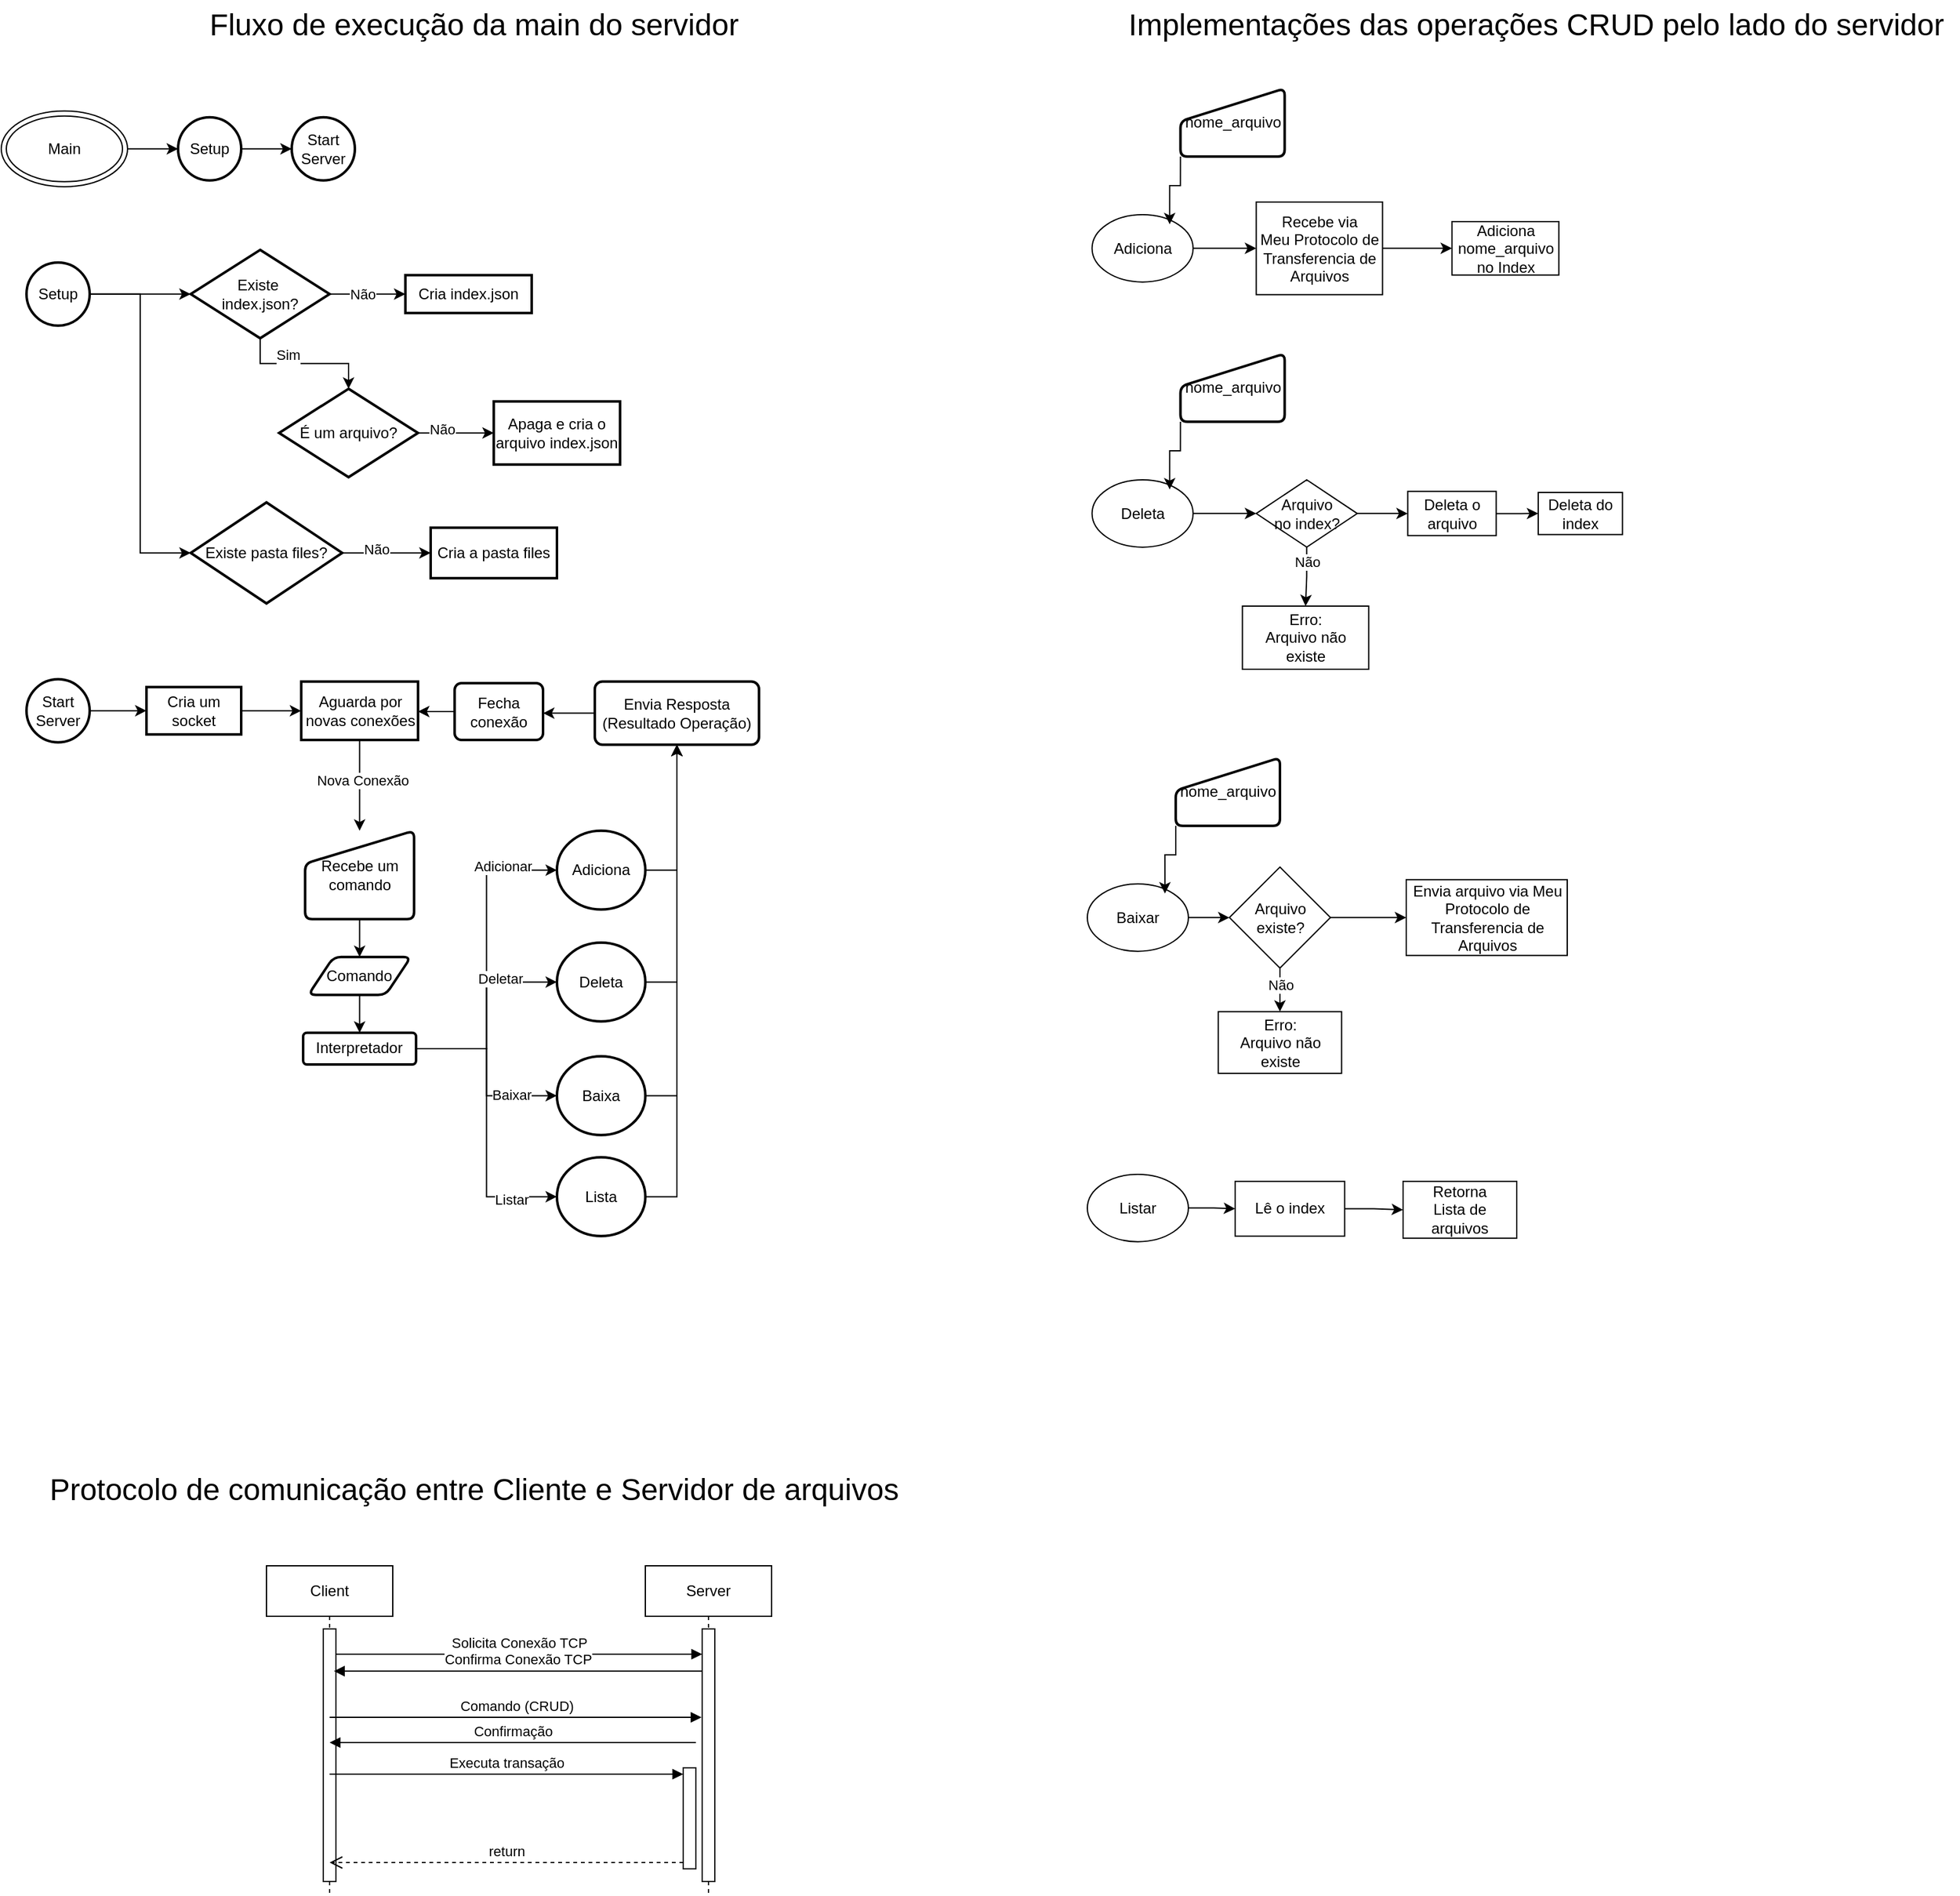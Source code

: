 <mxfile version="26.2.13">
  <diagram id="C5RBs43oDa-KdzZeNtuy" name="Page-1">
    <mxGraphModel dx="1034" dy="613" grid="1" gridSize="10" guides="1" tooltips="1" connect="1" arrows="1" fold="1" page="1" pageScale="1" pageWidth="827" pageHeight="1169" math="0" shadow="0">
      <root>
        <mxCell id="WIyWlLk6GJQsqaUBKTNV-0" />
        <mxCell id="WIyWlLk6GJQsqaUBKTNV-1" parent="WIyWlLk6GJQsqaUBKTNV-0" />
        <mxCell id="AQV6Ltq1wuZ7xdeaDdIy-26" value="" style="edgeStyle=orthogonalEdgeStyle;rounded=0;orthogonalLoop=1;jettySize=auto;html=1;" parent="WIyWlLk6GJQsqaUBKTNV-1" source="AQV6Ltq1wuZ7xdeaDdIy-14" target="AQV6Ltq1wuZ7xdeaDdIy-25" edge="1">
          <mxGeometry relative="1" as="geometry" />
        </mxCell>
        <mxCell id="AQV6Ltq1wuZ7xdeaDdIy-14" value="Setup" style="strokeWidth=2;html=1;shape=mxgraph.flowchart.start_2;whiteSpace=wrap;" parent="WIyWlLk6GJQsqaUBKTNV-1" vertex="1">
          <mxGeometry x="180" y="132.88" width="50" height="50" as="geometry" />
        </mxCell>
        <mxCell id="AQV6Ltq1wuZ7xdeaDdIy-18" value="" style="edgeStyle=orthogonalEdgeStyle;rounded=0;orthogonalLoop=1;jettySize=auto;html=1;" parent="WIyWlLk6GJQsqaUBKTNV-1" source="AQV6Ltq1wuZ7xdeaDdIy-17" target="AQV6Ltq1wuZ7xdeaDdIy-14" edge="1">
          <mxGeometry relative="1" as="geometry" />
        </mxCell>
        <mxCell id="AQV6Ltq1wuZ7xdeaDdIy-17" value="&lt;div&gt;Main&lt;/div&gt;" style="ellipse;shape=doubleEllipse;whiteSpace=wrap;html=1;" parent="WIyWlLk6GJQsqaUBKTNV-1" vertex="1">
          <mxGeometry x="40" y="127.88" width="100" height="60" as="geometry" />
        </mxCell>
        <mxCell id="AQV6Ltq1wuZ7xdeaDdIy-32" value="" style="edgeStyle=orthogonalEdgeStyle;rounded=0;orthogonalLoop=1;jettySize=auto;html=1;" parent="WIyWlLk6GJQsqaUBKTNV-1" source="AQV6Ltq1wuZ7xdeaDdIy-20" target="AQV6Ltq1wuZ7xdeaDdIy-31" edge="1">
          <mxGeometry relative="1" as="geometry">
            <Array as="points">
              <mxPoint x="180" y="272.88" />
              <mxPoint x="180" y="272.88" />
            </Array>
          </mxGeometry>
        </mxCell>
        <mxCell id="AQV6Ltq1wuZ7xdeaDdIy-49" value="" style="edgeStyle=orthogonalEdgeStyle;rounded=0;orthogonalLoop=1;jettySize=auto;html=1;" parent="WIyWlLk6GJQsqaUBKTNV-1" source="AQV6Ltq1wuZ7xdeaDdIy-20" target="AQV6Ltq1wuZ7xdeaDdIy-48" edge="1">
          <mxGeometry relative="1" as="geometry">
            <Array as="points">
              <mxPoint x="150" y="272.88" />
              <mxPoint x="150" y="477.88" />
            </Array>
          </mxGeometry>
        </mxCell>
        <mxCell id="AQV6Ltq1wuZ7xdeaDdIy-20" value="&lt;div&gt;Setup&lt;/div&gt;" style="strokeWidth=2;html=1;shape=mxgraph.flowchart.start_2;whiteSpace=wrap;" parent="WIyWlLk6GJQsqaUBKTNV-1" vertex="1">
          <mxGeometry x="60" y="247.88" width="50" height="50" as="geometry" />
        </mxCell>
        <mxCell id="AQV6Ltq1wuZ7xdeaDdIy-25" value="&lt;div&gt;Start Server&lt;/div&gt;" style="strokeWidth=2;html=1;shape=mxgraph.flowchart.start_2;whiteSpace=wrap;" parent="WIyWlLk6GJQsqaUBKTNV-1" vertex="1">
          <mxGeometry x="270" y="132.88" width="50" height="50" as="geometry" />
        </mxCell>
        <mxCell id="AQV6Ltq1wuZ7xdeaDdIy-36" value="" style="edgeStyle=orthogonalEdgeStyle;rounded=0;orthogonalLoop=1;jettySize=auto;html=1;" parent="WIyWlLk6GJQsqaUBKTNV-1" source="AQV6Ltq1wuZ7xdeaDdIy-31" target="AQV6Ltq1wuZ7xdeaDdIy-35" edge="1">
          <mxGeometry relative="1" as="geometry" />
        </mxCell>
        <mxCell id="AQV6Ltq1wuZ7xdeaDdIy-37" value="&lt;div&gt;Não&lt;/div&gt;" style="edgeLabel;html=1;align=center;verticalAlign=middle;resizable=0;points=[];" parent="AQV6Ltq1wuZ7xdeaDdIy-36" vertex="1" connectable="0">
          <mxGeometry x="-0.158" relative="1" as="geometry">
            <mxPoint as="offset" />
          </mxGeometry>
        </mxCell>
        <mxCell id="AQV6Ltq1wuZ7xdeaDdIy-43" value="" style="edgeStyle=orthogonalEdgeStyle;rounded=0;orthogonalLoop=1;jettySize=auto;html=1;" parent="WIyWlLk6GJQsqaUBKTNV-1" source="AQV6Ltq1wuZ7xdeaDdIy-31" target="AQV6Ltq1wuZ7xdeaDdIy-42" edge="1">
          <mxGeometry relative="1" as="geometry" />
        </mxCell>
        <mxCell id="AQV6Ltq1wuZ7xdeaDdIy-44" value="&lt;div&gt;Sim&lt;/div&gt;&lt;div&gt;&lt;br&gt;&lt;/div&gt;" style="edgeLabel;html=1;align=center;verticalAlign=middle;resizable=0;points=[];" parent="AQV6Ltq1wuZ7xdeaDdIy-43" vertex="1" connectable="0">
          <mxGeometry x="-0.246" relative="1" as="geometry">
            <mxPoint as="offset" />
          </mxGeometry>
        </mxCell>
        <mxCell id="AQV6Ltq1wuZ7xdeaDdIy-31" value="&lt;div&gt;Existe&amp;nbsp;&lt;/div&gt;&lt;div&gt;index.json?&lt;/div&gt;" style="strokeWidth=2;html=1;shape=mxgraph.flowchart.decision;whiteSpace=wrap;" parent="WIyWlLk6GJQsqaUBKTNV-1" vertex="1">
          <mxGeometry x="190" y="237.88" width="110" height="70" as="geometry" />
        </mxCell>
        <mxCell id="AQV6Ltq1wuZ7xdeaDdIy-35" value="&lt;div&gt;Cria index.json&lt;/div&gt;" style="whiteSpace=wrap;html=1;strokeWidth=2;" parent="WIyWlLk6GJQsqaUBKTNV-1" vertex="1">
          <mxGeometry x="360" y="257.88" width="100" height="30" as="geometry" />
        </mxCell>
        <mxCell id="AQV6Ltq1wuZ7xdeaDdIy-46" value="" style="edgeStyle=orthogonalEdgeStyle;rounded=0;orthogonalLoop=1;jettySize=auto;html=1;" parent="WIyWlLk6GJQsqaUBKTNV-1" source="AQV6Ltq1wuZ7xdeaDdIy-42" target="AQV6Ltq1wuZ7xdeaDdIy-45" edge="1">
          <mxGeometry relative="1" as="geometry" />
        </mxCell>
        <mxCell id="AQV6Ltq1wuZ7xdeaDdIy-47" value="&lt;div&gt;Não&lt;/div&gt;" style="edgeLabel;html=1;align=center;verticalAlign=middle;resizable=0;points=[];" parent="AQV6Ltq1wuZ7xdeaDdIy-46" vertex="1" connectable="0">
          <mxGeometry x="-0.369" y="3" relative="1" as="geometry">
            <mxPoint as="offset" />
          </mxGeometry>
        </mxCell>
        <mxCell id="AQV6Ltq1wuZ7xdeaDdIy-42" value="É um arquivo?" style="strokeWidth=2;html=1;shape=mxgraph.flowchart.decision;whiteSpace=wrap;" parent="WIyWlLk6GJQsqaUBKTNV-1" vertex="1">
          <mxGeometry x="260" y="347.88" width="110" height="70" as="geometry" />
        </mxCell>
        <mxCell id="AQV6Ltq1wuZ7xdeaDdIy-45" value="&lt;div&gt;Apaga e cria o arquivo index.json&lt;/div&gt;" style="whiteSpace=wrap;html=1;strokeWidth=2;" parent="WIyWlLk6GJQsqaUBKTNV-1" vertex="1">
          <mxGeometry x="430" y="357.88" width="100" height="50" as="geometry" />
        </mxCell>
        <mxCell id="AQV6Ltq1wuZ7xdeaDdIy-53" value="" style="edgeStyle=orthogonalEdgeStyle;rounded=0;orthogonalLoop=1;jettySize=auto;html=1;" parent="WIyWlLk6GJQsqaUBKTNV-1" source="AQV6Ltq1wuZ7xdeaDdIy-48" target="AQV6Ltq1wuZ7xdeaDdIy-52" edge="1">
          <mxGeometry relative="1" as="geometry" />
        </mxCell>
        <mxCell id="AQV6Ltq1wuZ7xdeaDdIy-54" value="&lt;div&gt;Não&lt;/div&gt;" style="edgeLabel;html=1;align=center;verticalAlign=middle;resizable=0;points=[];" parent="AQV6Ltq1wuZ7xdeaDdIy-53" vertex="1" connectable="0">
          <mxGeometry x="-0.229" y="3" relative="1" as="geometry">
            <mxPoint as="offset" />
          </mxGeometry>
        </mxCell>
        <mxCell id="AQV6Ltq1wuZ7xdeaDdIy-48" value="&lt;div&gt;Existe pasta files?&lt;/div&gt;" style="rhombus;whiteSpace=wrap;html=1;strokeWidth=2;" parent="WIyWlLk6GJQsqaUBKTNV-1" vertex="1">
          <mxGeometry x="190" y="437.88" width="120" height="80" as="geometry" />
        </mxCell>
        <mxCell id="AQV6Ltq1wuZ7xdeaDdIy-52" value="&lt;div&gt;Cria a pasta files&lt;/div&gt;" style="whiteSpace=wrap;html=1;strokeWidth=2;" parent="WIyWlLk6GJQsqaUBKTNV-1" vertex="1">
          <mxGeometry x="380" y="457.88" width="100" height="40" as="geometry" />
        </mxCell>
        <mxCell id="AQV6Ltq1wuZ7xdeaDdIy-57" value="" style="edgeStyle=orthogonalEdgeStyle;rounded=0;orthogonalLoop=1;jettySize=auto;html=1;" parent="WIyWlLk6GJQsqaUBKTNV-1" source="AQV6Ltq1wuZ7xdeaDdIy-55" target="AQV6Ltq1wuZ7xdeaDdIy-56" edge="1">
          <mxGeometry relative="1" as="geometry" />
        </mxCell>
        <mxCell id="AQV6Ltq1wuZ7xdeaDdIy-55" value="Start&lt;br&gt;Server" style="strokeWidth=2;html=1;shape=mxgraph.flowchart.start_2;whiteSpace=wrap;" parent="WIyWlLk6GJQsqaUBKTNV-1" vertex="1">
          <mxGeometry x="60" y="577.88" width="50" height="50" as="geometry" />
        </mxCell>
        <mxCell id="AQV6Ltq1wuZ7xdeaDdIy-59" value="" style="edgeStyle=orthogonalEdgeStyle;rounded=0;orthogonalLoop=1;jettySize=auto;html=1;" parent="WIyWlLk6GJQsqaUBKTNV-1" source="AQV6Ltq1wuZ7xdeaDdIy-56" target="AQV6Ltq1wuZ7xdeaDdIy-58" edge="1">
          <mxGeometry relative="1" as="geometry" />
        </mxCell>
        <mxCell id="AQV6Ltq1wuZ7xdeaDdIy-56" value="Cria um socket" style="whiteSpace=wrap;html=1;strokeWidth=2;" parent="WIyWlLk6GJQsqaUBKTNV-1" vertex="1">
          <mxGeometry x="155" y="584.13" width="75" height="37.5" as="geometry" />
        </mxCell>
        <mxCell id="AQV6Ltq1wuZ7xdeaDdIy-71" value="" style="edgeStyle=orthogonalEdgeStyle;rounded=0;orthogonalLoop=1;jettySize=auto;html=1;" parent="WIyWlLk6GJQsqaUBKTNV-1" source="AQV6Ltq1wuZ7xdeaDdIy-58" target="AQV6Ltq1wuZ7xdeaDdIy-70" edge="1">
          <mxGeometry relative="1" as="geometry" />
        </mxCell>
        <mxCell id="AQV6Ltq1wuZ7xdeaDdIy-73" value="Nova Conexão" style="edgeLabel;html=1;align=center;verticalAlign=middle;resizable=0;points=[];" parent="AQV6Ltq1wuZ7xdeaDdIy-71" vertex="1" connectable="0">
          <mxGeometry x="-0.108" y="2" relative="1" as="geometry">
            <mxPoint as="offset" />
          </mxGeometry>
        </mxCell>
        <mxCell id="AQV6Ltq1wuZ7xdeaDdIy-58" value="&lt;div&gt;Aguarda por &lt;br&gt;&lt;/div&gt;&lt;div&gt;novas conexões&lt;/div&gt;" style="whiteSpace=wrap;html=1;strokeWidth=2;" parent="WIyWlLk6GJQsqaUBKTNV-1" vertex="1">
          <mxGeometry x="277.5" y="579.76" width="92.5" height="46.25" as="geometry" />
        </mxCell>
        <mxCell id="AQV6Ltq1wuZ7xdeaDdIy-76" value="" style="edgeStyle=orthogonalEdgeStyle;rounded=0;orthogonalLoop=1;jettySize=auto;html=1;" parent="WIyWlLk6GJQsqaUBKTNV-1" source="AQV6Ltq1wuZ7xdeaDdIy-70" target="AQV6Ltq1wuZ7xdeaDdIy-75" edge="1">
          <mxGeometry relative="1" as="geometry" />
        </mxCell>
        <mxCell id="AQV6Ltq1wuZ7xdeaDdIy-70" value="Recebe um comando" style="html=1;strokeWidth=2;shape=manualInput;whiteSpace=wrap;rounded=1;size=26;arcSize=11;" parent="WIyWlLk6GJQsqaUBKTNV-1" vertex="1">
          <mxGeometry x="280.62" y="697.88" width="86.25" height="70" as="geometry" />
        </mxCell>
        <mxCell id="AQV6Ltq1wuZ7xdeaDdIy-78" value="" style="edgeStyle=orthogonalEdgeStyle;rounded=0;orthogonalLoop=1;jettySize=auto;html=1;" parent="WIyWlLk6GJQsqaUBKTNV-1" source="AQV6Ltq1wuZ7xdeaDdIy-75" target="AQV6Ltq1wuZ7xdeaDdIy-77" edge="1">
          <mxGeometry relative="1" as="geometry" />
        </mxCell>
        <mxCell id="AQV6Ltq1wuZ7xdeaDdIy-75" value="&lt;div&gt;Comando&lt;/div&gt;" style="shape=parallelogram;perimeter=parallelogramPerimeter;whiteSpace=wrap;html=1;fixedSize=1;strokeWidth=2;rounded=1;arcSize=12;" parent="WIyWlLk6GJQsqaUBKTNV-1" vertex="1">
          <mxGeometry x="283.11" y="797.88" width="81.26" height="30" as="geometry" />
        </mxCell>
        <mxCell id="AQV6Ltq1wuZ7xdeaDdIy-88" style="edgeStyle=orthogonalEdgeStyle;rounded=0;orthogonalLoop=1;jettySize=auto;html=1;entryX=0;entryY=0.5;entryDx=0;entryDy=0;exitX=1;exitY=0.5;exitDx=0;exitDy=0;" parent="WIyWlLk6GJQsqaUBKTNV-1" source="AQV6Ltq1wuZ7xdeaDdIy-77" target="AQV6Ltq1wuZ7xdeaDdIy-80" edge="1">
          <mxGeometry relative="1" as="geometry">
            <mxPoint x="430" y="877.88" as="sourcePoint" />
          </mxGeometry>
        </mxCell>
        <mxCell id="AQV6Ltq1wuZ7xdeaDdIy-92" value="Adicionar" style="edgeLabel;html=1;align=center;verticalAlign=middle;resizable=0;points=[];" parent="AQV6Ltq1wuZ7xdeaDdIy-88" vertex="1" connectable="0">
          <mxGeometry x="0.66" y="3" relative="1" as="geometry">
            <mxPoint as="offset" />
          </mxGeometry>
        </mxCell>
        <mxCell id="AQV6Ltq1wuZ7xdeaDdIy-89" style="edgeStyle=orthogonalEdgeStyle;rounded=0;orthogonalLoop=1;jettySize=auto;html=1;exitX=1;exitY=0.5;exitDx=0;exitDy=0;entryX=0;entryY=0.5;entryDx=0;entryDy=0;" parent="WIyWlLk6GJQsqaUBKTNV-1" source="AQV6Ltq1wuZ7xdeaDdIy-77" target="AQV6Ltq1wuZ7xdeaDdIy-82" edge="1">
          <mxGeometry relative="1" as="geometry" />
        </mxCell>
        <mxCell id="AQV6Ltq1wuZ7xdeaDdIy-93" value="Deletar" style="edgeLabel;html=1;align=center;verticalAlign=middle;resizable=0;points=[];" parent="AQV6Ltq1wuZ7xdeaDdIy-89" vertex="1" connectable="0">
          <mxGeometry x="0.456" y="3" relative="1" as="geometry">
            <mxPoint as="offset" />
          </mxGeometry>
        </mxCell>
        <mxCell id="AQV6Ltq1wuZ7xdeaDdIy-90" style="edgeStyle=orthogonalEdgeStyle;rounded=0;orthogonalLoop=1;jettySize=auto;html=1;exitX=1;exitY=0.5;exitDx=0;exitDy=0;entryX=0;entryY=0.5;entryDx=0;entryDy=0;" parent="WIyWlLk6GJQsqaUBKTNV-1" source="AQV6Ltq1wuZ7xdeaDdIy-77" target="AQV6Ltq1wuZ7xdeaDdIy-83" edge="1">
          <mxGeometry relative="1" as="geometry" />
        </mxCell>
        <mxCell id="AQV6Ltq1wuZ7xdeaDdIy-94" value="Baixar" style="edgeLabel;html=1;align=center;verticalAlign=middle;resizable=0;points=[];" parent="AQV6Ltq1wuZ7xdeaDdIy-90" vertex="1" connectable="0">
          <mxGeometry x="0.512" y="1" relative="1" as="geometry">
            <mxPoint as="offset" />
          </mxGeometry>
        </mxCell>
        <mxCell id="AQV6Ltq1wuZ7xdeaDdIy-91" style="edgeStyle=orthogonalEdgeStyle;rounded=0;orthogonalLoop=1;jettySize=auto;html=1;exitX=1;exitY=0.5;exitDx=0;exitDy=0;entryX=0;entryY=0.5;entryDx=0;entryDy=0;" parent="WIyWlLk6GJQsqaUBKTNV-1" source="AQV6Ltq1wuZ7xdeaDdIy-77" target="AQV6Ltq1wuZ7xdeaDdIy-86" edge="1">
          <mxGeometry relative="1" as="geometry" />
        </mxCell>
        <mxCell id="AQV6Ltq1wuZ7xdeaDdIy-95" value="Listar" style="edgeLabel;html=1;align=center;verticalAlign=middle;resizable=0;points=[];" parent="AQV6Ltq1wuZ7xdeaDdIy-91" vertex="1" connectable="0">
          <mxGeometry x="0.682" y="-2" relative="1" as="geometry">
            <mxPoint as="offset" />
          </mxGeometry>
        </mxCell>
        <mxCell id="AQV6Ltq1wuZ7xdeaDdIy-77" value="Interpretador" style="whiteSpace=wrap;html=1;strokeWidth=2;rounded=1;arcSize=12;" parent="WIyWlLk6GJQsqaUBKTNV-1" vertex="1">
          <mxGeometry x="279.05" y="857.88" width="89.39" height="25.16" as="geometry" />
        </mxCell>
        <mxCell id="AQV6Ltq1wuZ7xdeaDdIy-107" value="" style="edgeStyle=orthogonalEdgeStyle;rounded=0;orthogonalLoop=1;jettySize=auto;html=1;" parent="WIyWlLk6GJQsqaUBKTNV-1" source="AQV6Ltq1wuZ7xdeaDdIy-80" target="AQV6Ltq1wuZ7xdeaDdIy-106" edge="1">
          <mxGeometry relative="1" as="geometry">
            <Array as="points">
              <mxPoint x="575" y="728.88" />
            </Array>
          </mxGeometry>
        </mxCell>
        <mxCell id="AQV6Ltq1wuZ7xdeaDdIy-80" value="Adiciona" style="ellipse;whiteSpace=wrap;html=1;strokeWidth=2;rounded=1;arcSize=12;" parent="WIyWlLk6GJQsqaUBKTNV-1" vertex="1">
          <mxGeometry x="480" y="697.88" width="70" height="62.42" as="geometry" />
        </mxCell>
        <mxCell id="AQV6Ltq1wuZ7xdeaDdIy-112" style="edgeStyle=orthogonalEdgeStyle;rounded=0;orthogonalLoop=1;jettySize=auto;html=1;exitX=1;exitY=0.5;exitDx=0;exitDy=0;entryX=0.5;entryY=1;entryDx=0;entryDy=0;" parent="WIyWlLk6GJQsqaUBKTNV-1" source="AQV6Ltq1wuZ7xdeaDdIy-82" target="AQV6Ltq1wuZ7xdeaDdIy-106" edge="1">
          <mxGeometry relative="1" as="geometry" />
        </mxCell>
        <mxCell id="AQV6Ltq1wuZ7xdeaDdIy-82" value="Deleta" style="ellipse;whiteSpace=wrap;html=1;strokeWidth=2;rounded=1;arcSize=12;" parent="WIyWlLk6GJQsqaUBKTNV-1" vertex="1">
          <mxGeometry x="480" y="786.51" width="70" height="62.42" as="geometry" />
        </mxCell>
        <mxCell id="AQV6Ltq1wuZ7xdeaDdIy-113" style="edgeStyle=orthogonalEdgeStyle;rounded=0;orthogonalLoop=1;jettySize=auto;html=1;exitX=1;exitY=0.5;exitDx=0;exitDy=0;entryX=0.5;entryY=1;entryDx=0;entryDy=0;" parent="WIyWlLk6GJQsqaUBKTNV-1" source="AQV6Ltq1wuZ7xdeaDdIy-83" target="AQV6Ltq1wuZ7xdeaDdIy-106" edge="1">
          <mxGeometry relative="1" as="geometry" />
        </mxCell>
        <mxCell id="AQV6Ltq1wuZ7xdeaDdIy-83" value="&lt;div&gt;Baixa&lt;/div&gt;" style="ellipse;whiteSpace=wrap;html=1;strokeWidth=2;rounded=1;arcSize=12;" parent="WIyWlLk6GJQsqaUBKTNV-1" vertex="1">
          <mxGeometry x="480" y="876.51" width="70" height="62.42" as="geometry" />
        </mxCell>
        <mxCell id="AQV6Ltq1wuZ7xdeaDdIy-115" style="edgeStyle=orthogonalEdgeStyle;rounded=0;orthogonalLoop=1;jettySize=auto;html=1;exitX=1;exitY=0.5;exitDx=0;exitDy=0;entryX=0.5;entryY=1;entryDx=0;entryDy=0;" parent="WIyWlLk6GJQsqaUBKTNV-1" source="AQV6Ltq1wuZ7xdeaDdIy-86" target="AQV6Ltq1wuZ7xdeaDdIy-106" edge="1">
          <mxGeometry relative="1" as="geometry" />
        </mxCell>
        <mxCell id="AQV6Ltq1wuZ7xdeaDdIy-86" value="Lista" style="ellipse;whiteSpace=wrap;html=1;strokeWidth=2;rounded=1;arcSize=12;" parent="WIyWlLk6GJQsqaUBKTNV-1" vertex="1">
          <mxGeometry x="480" y="956.51" width="70" height="62.42" as="geometry" />
        </mxCell>
        <mxCell id="AQV6Ltq1wuZ7xdeaDdIy-111" value="" style="edgeStyle=orthogonalEdgeStyle;rounded=0;orthogonalLoop=1;jettySize=auto;html=1;" parent="WIyWlLk6GJQsqaUBKTNV-1" source="AQV6Ltq1wuZ7xdeaDdIy-106" target="AQV6Ltq1wuZ7xdeaDdIy-108" edge="1">
          <mxGeometry relative="1" as="geometry">
            <Array as="points">
              <mxPoint x="490" y="603.88" />
              <mxPoint x="490" y="603.88" />
            </Array>
          </mxGeometry>
        </mxCell>
        <mxCell id="AQV6Ltq1wuZ7xdeaDdIy-106" value="Envia Resposta&lt;br&gt;(Resultado Operação)" style="whiteSpace=wrap;html=1;strokeWidth=2;rounded=1;arcSize=12;" parent="WIyWlLk6GJQsqaUBKTNV-1" vertex="1">
          <mxGeometry x="510" y="579.76" width="130" height="50" as="geometry" />
        </mxCell>
        <mxCell id="AQV6Ltq1wuZ7xdeaDdIy-110" style="edgeStyle=orthogonalEdgeStyle;rounded=0;orthogonalLoop=1;jettySize=auto;html=1;exitX=0;exitY=0.5;exitDx=0;exitDy=0;entryX=1;entryY=0.5;entryDx=0;entryDy=0;" parent="WIyWlLk6GJQsqaUBKTNV-1" source="AQV6Ltq1wuZ7xdeaDdIy-108" target="AQV6Ltq1wuZ7xdeaDdIy-58" edge="1">
          <mxGeometry relative="1" as="geometry" />
        </mxCell>
        <mxCell id="AQV6Ltq1wuZ7xdeaDdIy-108" value="&lt;div&gt;Fecha conexão&lt;/div&gt;" style="rounded=1;whiteSpace=wrap;html=1;strokeWidth=2;arcSize=12;" parent="WIyWlLk6GJQsqaUBKTNV-1" vertex="1">
          <mxGeometry x="399" y="581.02" width="70" height="44.99" as="geometry" />
        </mxCell>
        <mxCell id="wBAJnolEOKedtaq8j_Ej-4" style="edgeStyle=orthogonalEdgeStyle;rounded=0;orthogonalLoop=1;jettySize=auto;html=1;entryX=0;entryY=0.5;entryDx=0;entryDy=0;" edge="1" parent="WIyWlLk6GJQsqaUBKTNV-1" source="pnvKoBJKZdN2tV3ARTNS-0" target="wBAJnolEOKedtaq8j_Ej-1">
          <mxGeometry relative="1" as="geometry" />
        </mxCell>
        <mxCell id="pnvKoBJKZdN2tV3ARTNS-0" value="&lt;div&gt;Adiciona&lt;/div&gt;" style="ellipse;whiteSpace=wrap;html=1;" parent="WIyWlLk6GJQsqaUBKTNV-1" vertex="1">
          <mxGeometry x="903.74" y="210" width="80" height="53.33" as="geometry" />
        </mxCell>
        <mxCell id="pnvKoBJKZdN2tV3ARTNS-1" value="nome_arquivo" style="html=1;strokeWidth=2;shape=manualInput;whiteSpace=wrap;rounded=1;size=26;arcSize=11;" parent="WIyWlLk6GJQsqaUBKTNV-1" vertex="1">
          <mxGeometry x="973.74" y="110" width="82.5" height="54" as="geometry" />
        </mxCell>
        <mxCell id="pnvKoBJKZdN2tV3ARTNS-3" style="edgeStyle=orthogonalEdgeStyle;rounded=0;orthogonalLoop=1;jettySize=auto;html=1;exitX=0;exitY=1;exitDx=0;exitDy=0;entryX=0.768;entryY=0.142;entryDx=0;entryDy=0;entryPerimeter=0;" parent="WIyWlLk6GJQsqaUBKTNV-1" source="pnvKoBJKZdN2tV3ARTNS-1" target="pnvKoBJKZdN2tV3ARTNS-0" edge="1">
          <mxGeometry relative="1" as="geometry" />
        </mxCell>
        <mxCell id="pnvKoBJKZdN2tV3ARTNS-15" value="Adiciona&lt;br&gt;nome_arquivo&lt;br&gt;no Index" style="whiteSpace=wrap;html=1;" parent="WIyWlLk6GJQsqaUBKTNV-1" vertex="1">
          <mxGeometry x="1188.74" y="215.51" width="84.6" height="42.3" as="geometry" />
        </mxCell>
        <mxCell id="pnvKoBJKZdN2tV3ARTNS-37" value="" style="edgeStyle=orthogonalEdgeStyle;rounded=0;orthogonalLoop=1;jettySize=auto;html=1;" parent="WIyWlLk6GJQsqaUBKTNV-1" source="pnvKoBJKZdN2tV3ARTNS-21" target="pnvKoBJKZdN2tV3ARTNS-36" edge="1">
          <mxGeometry relative="1" as="geometry" />
        </mxCell>
        <mxCell id="pnvKoBJKZdN2tV3ARTNS-21" value="Deleta" style="ellipse;whiteSpace=wrap;html=1;" parent="WIyWlLk6GJQsqaUBKTNV-1" vertex="1">
          <mxGeometry x="903.74" y="420" width="80" height="53.33" as="geometry" />
        </mxCell>
        <mxCell id="pnvKoBJKZdN2tV3ARTNS-22" value="nome_arquivo" style="html=1;strokeWidth=2;shape=manualInput;whiteSpace=wrap;rounded=1;size=26;arcSize=11;" parent="WIyWlLk6GJQsqaUBKTNV-1" vertex="1">
          <mxGeometry x="973.74" y="320" width="82.5" height="54" as="geometry" />
        </mxCell>
        <mxCell id="pnvKoBJKZdN2tV3ARTNS-23" style="edgeStyle=orthogonalEdgeStyle;rounded=0;orthogonalLoop=1;jettySize=auto;html=1;exitX=0;exitY=1;exitDx=0;exitDy=0;entryX=0.768;entryY=0.142;entryDx=0;entryDy=0;entryPerimeter=0;" parent="WIyWlLk6GJQsqaUBKTNV-1" source="pnvKoBJKZdN2tV3ARTNS-22" target="pnvKoBJKZdN2tV3ARTNS-21" edge="1">
          <mxGeometry relative="1" as="geometry" />
        </mxCell>
        <mxCell id="pnvKoBJKZdN2tV3ARTNS-39" value="" style="edgeStyle=orthogonalEdgeStyle;rounded=0;orthogonalLoop=1;jettySize=auto;html=1;" parent="WIyWlLk6GJQsqaUBKTNV-1" source="pnvKoBJKZdN2tV3ARTNS-36" target="pnvKoBJKZdN2tV3ARTNS-38" edge="1">
          <mxGeometry relative="1" as="geometry" />
        </mxCell>
        <mxCell id="pnvKoBJKZdN2tV3ARTNS-40" value="Não" style="edgeLabel;html=1;align=center;verticalAlign=middle;resizable=0;points=[];" parent="pnvKoBJKZdN2tV3ARTNS-39" vertex="1" connectable="0">
          <mxGeometry x="-0.545" relative="1" as="geometry">
            <mxPoint as="offset" />
          </mxGeometry>
        </mxCell>
        <mxCell id="pnvKoBJKZdN2tV3ARTNS-42" value="" style="edgeStyle=orthogonalEdgeStyle;rounded=0;orthogonalLoop=1;jettySize=auto;html=1;" parent="WIyWlLk6GJQsqaUBKTNV-1" source="pnvKoBJKZdN2tV3ARTNS-36" target="pnvKoBJKZdN2tV3ARTNS-41" edge="1">
          <mxGeometry relative="1" as="geometry" />
        </mxCell>
        <mxCell id="pnvKoBJKZdN2tV3ARTNS-36" value="Arquivo&lt;br&gt;no index?" style="rhombus;whiteSpace=wrap;html=1;" parent="WIyWlLk6GJQsqaUBKTNV-1" vertex="1">
          <mxGeometry x="1033.74" y="419.99" width="80" height="53.34" as="geometry" />
        </mxCell>
        <mxCell id="pnvKoBJKZdN2tV3ARTNS-38" value="Erro:&lt;br&gt;Arquivo não existe" style="whiteSpace=wrap;html=1;" parent="WIyWlLk6GJQsqaUBKTNV-1" vertex="1">
          <mxGeometry x="1022.79" y="520" width="100" height="50" as="geometry" />
        </mxCell>
        <mxCell id="pnvKoBJKZdN2tV3ARTNS-44" value="" style="edgeStyle=orthogonalEdgeStyle;rounded=0;orthogonalLoop=1;jettySize=auto;html=1;" parent="WIyWlLk6GJQsqaUBKTNV-1" source="pnvKoBJKZdN2tV3ARTNS-41" target="pnvKoBJKZdN2tV3ARTNS-43" edge="1">
          <mxGeometry relative="1" as="geometry" />
        </mxCell>
        <mxCell id="pnvKoBJKZdN2tV3ARTNS-41" value="Deleta o arquivo" style="whiteSpace=wrap;html=1;" parent="WIyWlLk6GJQsqaUBKTNV-1" vertex="1">
          <mxGeometry x="1153.72" y="429.15" width="70.02" height="35.01" as="geometry" />
        </mxCell>
        <mxCell id="pnvKoBJKZdN2tV3ARTNS-43" value="Deleta do index" style="whiteSpace=wrap;html=1;" parent="WIyWlLk6GJQsqaUBKTNV-1" vertex="1">
          <mxGeometry x="1257.06" y="429.99" width="66.68" height="33.34" as="geometry" />
        </mxCell>
        <mxCell id="pnvKoBJKZdN2tV3ARTNS-66" value="" style="edgeStyle=orthogonalEdgeStyle;rounded=0;orthogonalLoop=1;jettySize=auto;html=1;" parent="WIyWlLk6GJQsqaUBKTNV-1" source="pnvKoBJKZdN2tV3ARTNS-48" target="pnvKoBJKZdN2tV3ARTNS-65" edge="1">
          <mxGeometry relative="1" as="geometry" />
        </mxCell>
        <mxCell id="pnvKoBJKZdN2tV3ARTNS-48" value="Baixar" style="ellipse;whiteSpace=wrap;html=1;" parent="WIyWlLk6GJQsqaUBKTNV-1" vertex="1">
          <mxGeometry x="900" y="740" width="80" height="53.33" as="geometry" />
        </mxCell>
        <mxCell id="pnvKoBJKZdN2tV3ARTNS-49" value="nome_arquivo" style="html=1;strokeWidth=2;shape=manualInput;whiteSpace=wrap;rounded=1;size=26;arcSize=11;" parent="WIyWlLk6GJQsqaUBKTNV-1" vertex="1">
          <mxGeometry x="970" y="640" width="82.5" height="54" as="geometry" />
        </mxCell>
        <mxCell id="pnvKoBJKZdN2tV3ARTNS-50" style="edgeStyle=orthogonalEdgeStyle;rounded=0;orthogonalLoop=1;jettySize=auto;html=1;exitX=0;exitY=1;exitDx=0;exitDy=0;entryX=0.768;entryY=0.142;entryDx=0;entryDy=0;entryPerimeter=0;" parent="WIyWlLk6GJQsqaUBKTNV-1" source="pnvKoBJKZdN2tV3ARTNS-49" target="pnvKoBJKZdN2tV3ARTNS-48" edge="1">
          <mxGeometry relative="1" as="geometry" />
        </mxCell>
        <mxCell id="pnvKoBJKZdN2tV3ARTNS-68" value="" style="edgeStyle=orthogonalEdgeStyle;rounded=0;orthogonalLoop=1;jettySize=auto;html=1;" parent="WIyWlLk6GJQsqaUBKTNV-1" source="pnvKoBJKZdN2tV3ARTNS-65" target="pnvKoBJKZdN2tV3ARTNS-67" edge="1">
          <mxGeometry relative="1" as="geometry" />
        </mxCell>
        <mxCell id="pnvKoBJKZdN2tV3ARTNS-69" value="Não" style="edgeLabel;html=1;align=center;verticalAlign=middle;resizable=0;points=[];" parent="pnvKoBJKZdN2tV3ARTNS-68" vertex="1" connectable="0">
          <mxGeometry x="-0.399" relative="1" as="geometry">
            <mxPoint as="offset" />
          </mxGeometry>
        </mxCell>
        <mxCell id="wBAJnolEOKedtaq8j_Ej-6" value="" style="edgeStyle=orthogonalEdgeStyle;rounded=0;orthogonalLoop=1;jettySize=auto;html=1;" edge="1" parent="WIyWlLk6GJQsqaUBKTNV-1" source="pnvKoBJKZdN2tV3ARTNS-65" target="wBAJnolEOKedtaq8j_Ej-5">
          <mxGeometry relative="1" as="geometry" />
        </mxCell>
        <mxCell id="pnvKoBJKZdN2tV3ARTNS-65" value="Arquivo existe?" style="rhombus;whiteSpace=wrap;html=1;" parent="WIyWlLk6GJQsqaUBKTNV-1" vertex="1">
          <mxGeometry x="1012.5" y="726.665" width="80" height="80" as="geometry" />
        </mxCell>
        <mxCell id="pnvKoBJKZdN2tV3ARTNS-67" value="Erro:&lt;br&gt;Arquivo não existe" style="whiteSpace=wrap;html=1;" parent="WIyWlLk6GJQsqaUBKTNV-1" vertex="1">
          <mxGeometry x="1003.68" y="841.18" width="97.63" height="48.82" as="geometry" />
        </mxCell>
        <mxCell id="pnvKoBJKZdN2tV3ARTNS-105" value="" style="edgeStyle=orthogonalEdgeStyle;rounded=0;orthogonalLoop=1;jettySize=auto;html=1;" parent="WIyWlLk6GJQsqaUBKTNV-1" source="pnvKoBJKZdN2tV3ARTNS-76" target="pnvKoBJKZdN2tV3ARTNS-104" edge="1">
          <mxGeometry relative="1" as="geometry" />
        </mxCell>
        <mxCell id="pnvKoBJKZdN2tV3ARTNS-76" value="Listar" style="ellipse;whiteSpace=wrap;html=1;" parent="WIyWlLk6GJQsqaUBKTNV-1" vertex="1">
          <mxGeometry x="900" y="970" width="80" height="53.33" as="geometry" />
        </mxCell>
        <mxCell id="pnvKoBJKZdN2tV3ARTNS-101" value="&lt;div&gt;Retorna&lt;/div&gt;&lt;div&gt;Lista de arquivos&lt;/div&gt;" style="whiteSpace=wrap;html=1;" parent="WIyWlLk6GJQsqaUBKTNV-1" vertex="1">
          <mxGeometry x="1150" y="975.59" width="90" height="45" as="geometry" />
        </mxCell>
        <mxCell id="pnvKoBJKZdN2tV3ARTNS-106" value="" style="edgeStyle=orthogonalEdgeStyle;rounded=0;orthogonalLoop=1;jettySize=auto;html=1;" parent="WIyWlLk6GJQsqaUBKTNV-1" source="pnvKoBJKZdN2tV3ARTNS-104" target="pnvKoBJKZdN2tV3ARTNS-101" edge="1">
          <mxGeometry relative="1" as="geometry" />
        </mxCell>
        <mxCell id="pnvKoBJKZdN2tV3ARTNS-104" value="Lê o index" style="whiteSpace=wrap;html=1;" parent="WIyWlLk6GJQsqaUBKTNV-1" vertex="1">
          <mxGeometry x="1017.07" y="975.59" width="86.67" height="43.34" as="geometry" />
        </mxCell>
        <mxCell id="wBAJnolEOKedtaq8j_Ej-3" style="edgeStyle=orthogonalEdgeStyle;rounded=0;orthogonalLoop=1;jettySize=auto;html=1;exitX=1;exitY=0.5;exitDx=0;exitDy=0;entryX=0;entryY=0.5;entryDx=0;entryDy=0;" edge="1" parent="WIyWlLk6GJQsqaUBKTNV-1" source="wBAJnolEOKedtaq8j_Ej-1" target="pnvKoBJKZdN2tV3ARTNS-15">
          <mxGeometry relative="1" as="geometry" />
        </mxCell>
        <mxCell id="wBAJnolEOKedtaq8j_Ej-1" value="&lt;div&gt;Recebe via&lt;/div&gt;&lt;div&gt;Meu Protocolo de Transferencia de Arquivos&lt;/div&gt;" style="whiteSpace=wrap;html=1;" vertex="1" parent="WIyWlLk6GJQsqaUBKTNV-1">
          <mxGeometry x="1033.74" y="200" width="100" height="73.34" as="geometry" />
        </mxCell>
        <mxCell id="wBAJnolEOKedtaq8j_Ej-5" value="Envia arquivo via Meu Protocolo de Transferencia de Arquivos" style="whiteSpace=wrap;html=1;" vertex="1" parent="WIyWlLk6GJQsqaUBKTNV-1">
          <mxGeometry x="1152.5" y="736.67" width="127.5" height="60" as="geometry" />
        </mxCell>
        <mxCell id="wBAJnolEOKedtaq8j_Ej-7" value="Implementações das operações CRUD pelo lado do servidor" style="text;html=1;align=center;verticalAlign=middle;resizable=0;points=[];autosize=1;strokeColor=none;fillColor=none;fontSize=24;" vertex="1" parent="WIyWlLk6GJQsqaUBKTNV-1">
          <mxGeometry x="920" y="40" width="670" height="40" as="geometry" />
        </mxCell>
        <mxCell id="wBAJnolEOKedtaq8j_Ej-8" value="Fluxo de execução da main do servidor" style="text;html=1;align=center;verticalAlign=middle;resizable=0;points=[];autosize=1;strokeColor=none;fillColor=none;fontSize=24;" vertex="1" parent="WIyWlLk6GJQsqaUBKTNV-1">
          <mxGeometry x="194" y="40" width="440" height="40" as="geometry" />
        </mxCell>
        <mxCell id="wBAJnolEOKedtaq8j_Ej-11" value="Protocolo de comunicação entre Cliente e Servidor de arquivos" style="text;html=1;align=center;verticalAlign=middle;resizable=0;points=[];autosize=1;strokeColor=none;fillColor=none;fontSize=24;" vertex="1" parent="WIyWlLk6GJQsqaUBKTNV-1">
          <mxGeometry x="64" y="1200" width="700" height="40" as="geometry" />
        </mxCell>
        <mxCell id="wBAJnolEOKedtaq8j_Ej-15" value="Client" style="shape=umlLifeline;perimeter=lifelinePerimeter;whiteSpace=wrap;html=1;container=1;dropTarget=0;collapsible=0;recursiveResize=0;outlineConnect=0;portConstraint=eastwest;newEdgeStyle={&quot;curved&quot;:0,&quot;rounded&quot;:0};" vertex="1" parent="WIyWlLk6GJQsqaUBKTNV-1">
          <mxGeometry x="250" y="1280" width="100" height="260" as="geometry" />
        </mxCell>
        <mxCell id="wBAJnolEOKedtaq8j_Ej-18" value="" style="html=1;points=[[0,0,0,0,5],[0,1,0,0,-5],[1,0,0,0,5],[1,1,0,0,-5]];perimeter=orthogonalPerimeter;outlineConnect=0;targetShapes=umlLifeline;portConstraint=eastwest;newEdgeStyle={&quot;curved&quot;:0,&quot;rounded&quot;:0};" vertex="1" parent="wBAJnolEOKedtaq8j_Ej-15">
          <mxGeometry x="45" y="50" width="10" height="200" as="geometry" />
        </mxCell>
        <mxCell id="wBAJnolEOKedtaq8j_Ej-16" value="Server" style="shape=umlLifeline;perimeter=lifelinePerimeter;whiteSpace=wrap;html=1;container=1;dropTarget=0;collapsible=0;recursiveResize=0;outlineConnect=0;portConstraint=eastwest;newEdgeStyle={&quot;curved&quot;:0,&quot;rounded&quot;:0};" vertex="1" parent="WIyWlLk6GJQsqaUBKTNV-1">
          <mxGeometry x="550" y="1280" width="100" height="260" as="geometry" />
        </mxCell>
        <mxCell id="wBAJnolEOKedtaq8j_Ej-19" value="" style="html=1;points=[[0,0,0,0,5],[0,1,0,0,-5],[1,0,0,0,5],[1,1,0,0,-5]];perimeter=orthogonalPerimeter;outlineConnect=0;targetShapes=umlLifeline;portConstraint=eastwest;newEdgeStyle={&quot;curved&quot;:0,&quot;rounded&quot;:0};" vertex="1" parent="wBAJnolEOKedtaq8j_Ej-16">
          <mxGeometry x="45" y="50" width="10" height="200" as="geometry" />
        </mxCell>
        <mxCell id="wBAJnolEOKedtaq8j_Ej-26" value="" style="html=1;points=[[0,0,0,0,5],[0,1,0,0,-5],[1,0,0,0,5],[1,1,0,0,-5]];perimeter=orthogonalPerimeter;outlineConnect=0;targetShapes=umlLifeline;portConstraint=eastwest;newEdgeStyle={&quot;curved&quot;:0,&quot;rounded&quot;:0};" vertex="1" parent="wBAJnolEOKedtaq8j_Ej-16">
          <mxGeometry x="30" y="160" width="10" height="80" as="geometry" />
        </mxCell>
        <mxCell id="wBAJnolEOKedtaq8j_Ej-20" value="&lt;div&gt;Solicita Conexão TCP&lt;/div&gt;" style="html=1;verticalAlign=bottom;endArrow=block;curved=0;rounded=0;" edge="1" parent="WIyWlLk6GJQsqaUBKTNV-1" source="wBAJnolEOKedtaq8j_Ej-18">
          <mxGeometry width="80" relative="1" as="geometry">
            <mxPoint x="340" y="1350" as="sourcePoint" />
            <mxPoint x="595" y="1350" as="targetPoint" />
          </mxGeometry>
        </mxCell>
        <mxCell id="wBAJnolEOKedtaq8j_Ej-23" value="Confirma Conexão TCP" style="html=1;verticalAlign=bottom;endArrow=block;curved=0;rounded=0;entryX=0.841;entryY=0.167;entryDx=0;entryDy=0;entryPerimeter=0;" edge="1" parent="WIyWlLk6GJQsqaUBKTNV-1" source="wBAJnolEOKedtaq8j_Ej-19" target="wBAJnolEOKedtaq8j_Ej-18">
          <mxGeometry width="80" relative="1" as="geometry">
            <mxPoint x="580" y="1370" as="sourcePoint" />
            <mxPoint x="290" y="1370" as="targetPoint" />
          </mxGeometry>
        </mxCell>
        <mxCell id="wBAJnolEOKedtaq8j_Ej-24" value="Comando (CRUD)" style="html=1;verticalAlign=bottom;endArrow=block;curved=0;rounded=0;" edge="1" parent="WIyWlLk6GJQsqaUBKTNV-1">
          <mxGeometry width="80" relative="1" as="geometry">
            <mxPoint x="300" y="1400" as="sourcePoint" />
            <mxPoint x="594.5" y="1400" as="targetPoint" />
          </mxGeometry>
        </mxCell>
        <mxCell id="wBAJnolEOKedtaq8j_Ej-25" value="Confirmação" style="html=1;verticalAlign=bottom;endArrow=block;curved=0;rounded=0;" edge="1" parent="WIyWlLk6GJQsqaUBKTNV-1">
          <mxGeometry width="80" relative="1" as="geometry">
            <mxPoint x="590" y="1420" as="sourcePoint" />
            <mxPoint x="300" y="1420" as="targetPoint" />
          </mxGeometry>
        </mxCell>
        <mxCell id="wBAJnolEOKedtaq8j_Ej-27" value="Executa transação" style="html=1;verticalAlign=bottom;endArrow=block;curved=0;rounded=0;entryX=0;entryY=0;entryDx=0;entryDy=5;" edge="1" target="wBAJnolEOKedtaq8j_Ej-26" parent="WIyWlLk6GJQsqaUBKTNV-1" source="wBAJnolEOKedtaq8j_Ej-15">
          <mxGeometry relative="1" as="geometry">
            <mxPoint x="510" y="1445" as="sourcePoint" />
          </mxGeometry>
        </mxCell>
        <mxCell id="wBAJnolEOKedtaq8j_Ej-28" value="return" style="html=1;verticalAlign=bottom;endArrow=open;dashed=1;endSize=8;curved=0;rounded=0;exitX=0;exitY=1;exitDx=0;exitDy=-5;" edge="1" source="wBAJnolEOKedtaq8j_Ej-26" parent="WIyWlLk6GJQsqaUBKTNV-1" target="wBAJnolEOKedtaq8j_Ej-15">
          <mxGeometry relative="1" as="geometry">
            <mxPoint x="510" y="1515" as="targetPoint" />
          </mxGeometry>
        </mxCell>
      </root>
    </mxGraphModel>
  </diagram>
</mxfile>

